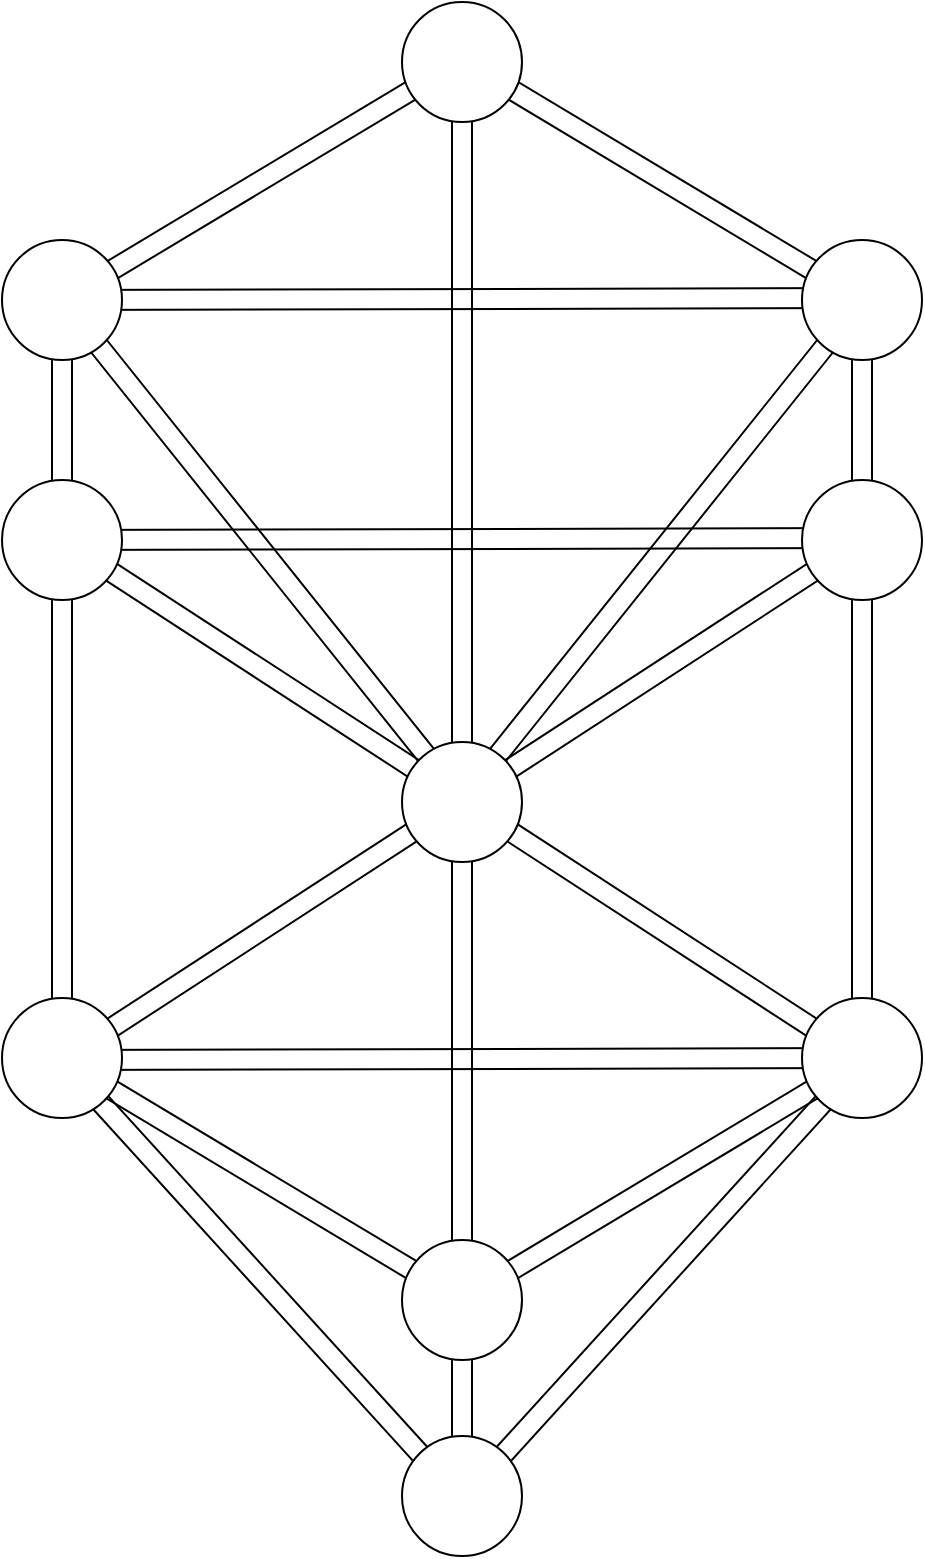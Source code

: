 <mxfile version="21.2.8" type="device" pages="3">
  <diagram name="Page-1" id="3VwctWfy0AH0uU6ITWoZ">
    <mxGraphModel dx="1114" dy="857" grid="1" gridSize="10" guides="1" tooltips="1" connect="1" arrows="1" fold="1" page="1" pageScale="1" pageWidth="827" pageHeight="1169" math="0" shadow="0">
      <root>
        <mxCell id="0" />
        <mxCell id="1" parent="0" visible="0" />
        <mxCell id="jWVI6NIS-3oCFHRtdI_j-30" value="" style="endArrow=none;html=1;rounded=0;" edge="1" parent="1">
          <mxGeometry width="50" height="50" relative="1" as="geometry">
            <mxPoint x="80" y="59" as="sourcePoint" />
            <mxPoint x="80" y="779" as="targetPoint" />
          </mxGeometry>
        </mxCell>
        <mxCell id="jWVI6NIS-3oCFHRtdI_j-31" value="" style="ellipse;whiteSpace=wrap;html=1;aspect=fixed;fillColor=#000000;" vertex="1" parent="1">
          <mxGeometry x="75" y="774" width="10" height="10" as="geometry" />
        </mxCell>
        <mxCell id="jWVI6NIS-3oCFHRtdI_j-32" value="" style="ellipse;whiteSpace=wrap;html=1;aspect=fixed;fillColor=#CCCCCC;" vertex="1" parent="1">
          <mxGeometry x="75" y="675" width="10" height="10" as="geometry" />
        </mxCell>
        <mxCell id="jWVI6NIS-3oCFHRtdI_j-33" value="" style="ellipse;whiteSpace=wrap;html=1;aspect=fixed;fillColor=#CCCCCC;strokeColor=#CCCCCC;" vertex="1" parent="1">
          <mxGeometry x="75" y="554" width="10" height="10" as="geometry" />
        </mxCell>
        <mxCell id="jWVI6NIS-3oCFHRtdI_j-34" value="" style="ellipse;whiteSpace=wrap;html=1;aspect=fixed;fillColor=#CCCCCC;strokeColor=#CCCCCC;" vertex="1" parent="1">
          <mxGeometry x="75" y="295" width="10" height="10" as="geometry" />
        </mxCell>
        <mxCell id="jWVI6NIS-3oCFHRtdI_j-35" value="" style="ellipse;whiteSpace=wrap;html=1;aspect=fixed;fillColor=#CCCCCC;strokeColor=#CCCCCC;" vertex="1" parent="1">
          <mxGeometry x="75" y="175" width="10" height="10" as="geometry" />
        </mxCell>
        <mxCell id="jWVI6NIS-3oCFHRtdI_j-36" value="" style="ellipse;whiteSpace=wrap;html=1;aspect=fixed;fillColor=#000000;" vertex="1" parent="1">
          <mxGeometry x="75" y="55" width="10" height="10" as="geometry" />
        </mxCell>
        <mxCell id="jWVI6NIS-3oCFHRtdI_j-37" value="" style="endArrow=none;html=1;rounded=0;endFill=0;" edge="1" parent="1">
          <mxGeometry relative="1" as="geometry">
            <mxPoint x="68.5" y="558.5" as="sourcePoint" />
            <mxPoint x="93.5" y="558.5" as="targetPoint" />
          </mxGeometry>
        </mxCell>
        <mxCell id="jWVI6NIS-3oCFHRtdI_j-38" value="" style="endArrow=none;html=1;rounded=0;endFill=0;" edge="1" parent="1">
          <mxGeometry relative="1" as="geometry">
            <mxPoint x="67" y="299.5" as="sourcePoint" />
            <mxPoint x="92" y="299.5" as="targetPoint" />
          </mxGeometry>
        </mxCell>
        <mxCell id="jWVI6NIS-3oCFHRtdI_j-39" value="" style="endArrow=none;html=1;rounded=0;endFill=0;" edge="1" parent="1">
          <mxGeometry relative="1" as="geometry">
            <mxPoint x="67" y="179.5" as="sourcePoint" />
            <mxPoint x="92" y="179.5" as="targetPoint" />
          </mxGeometry>
        </mxCell>
        <mxCell id="jWVI6NIS-3oCFHRtdI_j-40" value="" style="ellipse;whiteSpace=wrap;html=1;aspect=fixed;fillColor=#000000;" vertex="1" parent="1">
          <mxGeometry x="75" y="655" width="10" height="10" as="geometry" />
        </mxCell>
        <mxCell id="jWVI6NIS-3oCFHRtdI_j-41" value="" style="ellipse;whiteSpace=wrap;html=1;aspect=fixed;fillColor=#000000;" vertex="1" parent="1">
          <mxGeometry x="75" y="255" width="10" height="10" as="geometry" />
        </mxCell>
        <mxCell id="jWVI6NIS-3oCFHRtdI_j-42" value="" style="ellipse;whiteSpace=wrap;html=1;aspect=fixed;fillColor=#000000;" vertex="1" parent="1">
          <mxGeometry x="75" y="455" width="10" height="10" as="geometry" />
        </mxCell>
        <mxCell id="jWVI6NIS-3oCFHRtdI_j-45" value="" style="ellipse;whiteSpace=wrap;html=1;aspect=fixed;fillColor=#CCCCCC;" vertex="1" parent="1">
          <mxGeometry x="75" y="425" width="10" height="10" as="geometry" />
        </mxCell>
        <mxCell id="jWVI6NIS-3oCFHRtdI_j-47" value="Paths" parent="0" visible="0" />
        <mxCell id="jWVI6NIS-3oCFHRtdI_j-18" value="Sefirot" style="locked=1;" parent="0" visible="0" />
        <mxCell id="jWVI6NIS-3oCFHRtdI_j-70" value="Misc" parent="0" visible="0" />
        <mxCell id="jWVI6NIS-3oCFHRtdI_j-69" value="" style="rounded=0;whiteSpace=wrap;html=1;fillColor=default;aspect=fixed;strokeColor=#FFFFFF;strokeWidth=2;" vertex="1" parent="jWVI6NIS-3oCFHRtdI_j-70">
          <mxGeometry x="395" y="554.6" width="9.5" height="9.5" as="geometry" />
        </mxCell>
        <mxCell id="jWVI6NIS-3oCFHRtdI_j-71" value="" style="rounded=0;whiteSpace=wrap;html=1;fillColor=default;aspect=fixed;strokeColor=#FFFFFF;strokeWidth=2;" vertex="1" parent="jWVI6NIS-3oCFHRtdI_j-70">
          <mxGeometry x="395" y="294.6" width="9.5" height="9.5" as="geometry" />
        </mxCell>
        <mxCell id="jWVI6NIS-3oCFHRtdI_j-72" value="" style="rounded=0;whiteSpace=wrap;html=1;fillColor=default;aspect=fixed;strokeColor=#FFFFFF;strokeWidth=2;" vertex="1" parent="jWVI6NIS-3oCFHRtdI_j-70">
          <mxGeometry x="395" y="174.6" width="9.5" height="9.5" as="geometry" />
        </mxCell>
        <mxCell id="jWVI6NIS-3oCFHRtdI_j-76" value="" style="rounded=0;whiteSpace=wrap;html=1;fillColor=default;aspect=fixed;strokeColor=#FFFFFF;strokeWidth=2;" vertex="1" parent="jWVI6NIS-3oCFHRtdI_j-70">
          <mxGeometry x="460" y="210.0" width="9.5" height="9.5" as="geometry" />
        </mxCell>
        <mxCell id="jWVI6NIS-3oCFHRtdI_j-89" value="Paths 2" parent="0" />
        <mxCell id="832arvWqoesyvLtt--kO-2" value="" style="endArrow=none;html=1;rounded=0;entryX=0.5;entryY=0.5;entryDx=0;entryDy=0;entryPerimeter=0;exitX=0.5;exitY=0.517;exitDx=0;exitDy=0;exitPerimeter=0;shape=link;width=10;" edge="1" parent="jWVI6NIS-3oCFHRtdI_j-89" source="jWVI6NIS-3oCFHRtdI_j-6" target="jWVI6NIS-3oCFHRtdI_j-4">
          <mxGeometry width="50" height="50" relative="1" as="geometry">
            <mxPoint x="40" y="890" as="sourcePoint" />
            <mxPoint x="290" y="610" as="targetPoint" />
          </mxGeometry>
        </mxCell>
        <mxCell id="832arvWqoesyvLtt--kO-3" value="" style="endArrow=none;html=1;rounded=0;entryX=0.5;entryY=0.517;entryDx=0;entryDy=0;entryPerimeter=0;exitX=0.5;exitY=0.5;exitDx=0;exitDy=0;exitPerimeter=0;shape=link;width=10;" edge="1" parent="jWVI6NIS-3oCFHRtdI_j-89" source="jWVI6NIS-3oCFHRtdI_j-4" target="jWVI6NIS-3oCFHRtdI_j-15">
          <mxGeometry width="50" height="50" relative="1" as="geometry">
            <mxPoint x="380" y="660" as="sourcePoint" />
            <mxPoint x="430" y="610" as="targetPoint" />
          </mxGeometry>
        </mxCell>
        <mxCell id="jWVI6NIS-3oCFHRtdI_j-104" value="Untitled Layer" parent="0" />
        <mxCell id="jWVI6NIS-3oCFHRtdI_j-64" value="" style="endArrow=none;html=1;rounded=0;exitX=0.5;exitY=0.517;exitDx=0;exitDy=0;exitPerimeter=0;entryX=0.5;entryY=0.501;entryDx=0;entryDy=0;entryPerimeter=0;shape=link;width=10;" edge="1" parent="jWVI6NIS-3oCFHRtdI_j-104">
          <mxGeometry width="50" height="50" relative="1" as="geometry">
            <mxPoint x="200" y="180" as="sourcePoint" />
            <mxPoint x="600" y="179" as="targetPoint" />
          </mxGeometry>
        </mxCell>
        <mxCell id="jWVI6NIS-3oCFHRtdI_j-63" value="" style="endArrow=none;html=1;rounded=0;exitX=0.5;exitY=0.517;exitDx=0;exitDy=0;exitPerimeter=0;entryX=0.5;entryY=0.501;entryDx=0;entryDy=0;entryPerimeter=0;shape=link;width=10;" edge="1" parent="jWVI6NIS-3oCFHRtdI_j-104">
          <mxGeometry width="50" height="50" relative="1" as="geometry">
            <mxPoint x="200" y="300" as="sourcePoint" />
            <mxPoint x="600" y="299" as="targetPoint" />
          </mxGeometry>
        </mxCell>
        <mxCell id="jWVI6NIS-3oCFHRtdI_j-67" value="" style="endArrow=none;html=1;rounded=0;exitX=0.5;exitY=0.5;exitDx=0;exitDy=0;exitPerimeter=0;entryX=0.5;entryY=0.483;entryDx=0;entryDy=0;entryPerimeter=0;shape=link;width=10;" edge="1" parent="jWVI6NIS-3oCFHRtdI_j-104" source="jWVI6NIS-3oCFHRtdI_j-13" target="jWVI6NIS-3oCFHRtdI_j-5">
          <mxGeometry width="50" height="50" relative="1" as="geometry">
            <mxPoint x="390" y="360" as="sourcePoint" />
            <mxPoint x="440" y="310" as="targetPoint" />
          </mxGeometry>
        </mxCell>
        <mxCell id="jWVI6NIS-3oCFHRtdI_j-58" value="" style="endArrow=none;html=1;rounded=0;entryX=0.5;entryY=0.5;entryDx=0;entryDy=0;entryPerimeter=0;exitX=0.5;exitY=0.517;exitDx=0;exitDy=0;exitPerimeter=0;shape=link;width=10;" edge="1" parent="jWVI6NIS-3oCFHRtdI_j-104" source="jWVI6NIS-3oCFHRtdI_j-6" target="jWVI6NIS-3oCFHRtdI_j-13">
          <mxGeometry width="50" height="50" relative="1" as="geometry">
            <mxPoint x="390" y="520" as="sourcePoint" />
            <mxPoint x="440" y="470" as="targetPoint" />
          </mxGeometry>
        </mxCell>
        <mxCell id="jWVI6NIS-3oCFHRtdI_j-61" value="" style="endArrow=none;html=1;rounded=0;exitX=0.5;exitY=0.517;exitDx=0;exitDy=0;exitPerimeter=0;entryX=0.5;entryY=0.5;entryDx=0;entryDy=0;entryPerimeter=0;shape=link;width=10;" edge="1" parent="jWVI6NIS-3oCFHRtdI_j-104" source="jWVI6NIS-3oCFHRtdI_j-6" target="jWVI6NIS-3oCFHRtdI_j-16">
          <mxGeometry width="50" height="50" relative="1" as="geometry">
            <mxPoint x="390" y="520" as="sourcePoint" />
            <mxPoint x="440" y="470" as="targetPoint" />
          </mxGeometry>
        </mxCell>
        <mxCell id="jWVI6NIS-3oCFHRtdI_j-62" value="" style="endArrow=none;html=1;rounded=0;exitX=0.5;exitY=0.5;exitDx=0;exitDy=0;exitPerimeter=0;entryX=0.5;entryY=0.517;entryDx=0;entryDy=0;entryPerimeter=0;shape=link;width=10;" edge="1" parent="jWVI6NIS-3oCFHRtdI_j-104" source="jWVI6NIS-3oCFHRtdI_j-12" target="jWVI6NIS-3oCFHRtdI_j-15">
          <mxGeometry width="50" height="50" relative="1" as="geometry">
            <mxPoint x="390" y="520" as="sourcePoint" />
            <mxPoint x="440" y="470" as="targetPoint" />
          </mxGeometry>
        </mxCell>
        <mxCell id="jWVI6NIS-3oCFHRtdI_j-59" value="" style="endArrow=none;html=1;rounded=0;entryX=0.5;entryY=0.5;entryDx=0;entryDy=0;entryPerimeter=0;exitX=0.5;exitY=0.517;exitDx=0;exitDy=0;exitPerimeter=0;shape=link;width=10;" edge="1" parent="jWVI6NIS-3oCFHRtdI_j-104">
          <mxGeometry width="50" height="50" relative="1" as="geometry">
            <mxPoint x="600" y="560" as="sourcePoint" />
            <mxPoint x="600" y="180" as="targetPoint" />
          </mxGeometry>
        </mxCell>
        <mxCell id="jWVI6NIS-3oCFHRtdI_j-56" value="" style="endArrow=none;html=1;rounded=0;entryX=0.5;entryY=0.483;entryDx=0;entryDy=0;entryPerimeter=0;exitX=0.5;exitY=0.533;exitDx=0;exitDy=0;exitPerimeter=0;shape=link;width=10;" edge="1" parent="jWVI6NIS-3oCFHRtdI_j-104" source="jWVI6NIS-3oCFHRtdI_j-3" target="jWVI6NIS-3oCFHRtdI_j-1">
          <mxGeometry width="50" height="50" relative="1" as="geometry">
            <mxPoint x="390" y="390" as="sourcePoint" />
            <mxPoint x="440" y="340" as="targetPoint" />
          </mxGeometry>
        </mxCell>
        <mxCell id="jWVI6NIS-3oCFHRtdI_j-60" value="" style="endArrow=none;html=1;rounded=0;exitX=0.5;exitY=0.517;exitDx=0;exitDy=0;exitPerimeter=0;entryX=0.5;entryY=0.501;entryDx=0;entryDy=0;entryPerimeter=0;shape=link;width=10;" edge="1" parent="jWVI6NIS-3oCFHRtdI_j-104" source="jWVI6NIS-3oCFHRtdI_j-6" target="jWVI6NIS-3oCFHRtdI_j-15">
          <mxGeometry width="50" height="50" relative="1" as="geometry">
            <mxPoint x="390" y="520" as="sourcePoint" />
            <mxPoint x="440" y="470" as="targetPoint" />
          </mxGeometry>
        </mxCell>
        <mxCell id="jWVI6NIS-3oCFHRtdI_j-55" value="" style="endArrow=none;html=1;rounded=0;entryX=0.5;entryY=0.533;entryDx=0;entryDy=0;entryPerimeter=0;exitX=0.5;exitY=0.517;exitDx=0;exitDy=0;exitPerimeter=0;shape=link;width=10;" edge="1" parent="jWVI6NIS-3oCFHRtdI_j-104" source="jWVI6NIS-3oCFHRtdI_j-6" target="jWVI6NIS-3oCFHRtdI_j-3">
          <mxGeometry width="50" height="50" relative="1" as="geometry">
            <mxPoint x="240" y="620" as="sourcePoint" />
            <mxPoint x="360" y="740" as="targetPoint" />
          </mxGeometry>
        </mxCell>
        <mxCell id="jWVI6NIS-3oCFHRtdI_j-57" value="" style="endArrow=none;html=1;rounded=0;exitX=0.5;exitY=0.533;exitDx=0;exitDy=0;exitPerimeter=0;entryX=0.5;entryY=0.517;entryDx=0;entryDy=0;entryPerimeter=0;shape=link;width=10;" edge="1" parent="jWVI6NIS-3oCFHRtdI_j-104" source="jWVI6NIS-3oCFHRtdI_j-3" target="jWVI6NIS-3oCFHRtdI_j-15">
          <mxGeometry width="50" height="50" relative="1" as="geometry">
            <mxPoint x="390" y="520" as="sourcePoint" />
            <mxPoint x="440" y="470" as="targetPoint" />
          </mxGeometry>
        </mxCell>
        <mxCell id="jWVI6NIS-3oCFHRtdI_j-68" value="" style="endArrow=none;html=1;rounded=0;exitX=0.5;exitY=0.483;exitDx=0;exitDy=0;exitPerimeter=0;entryX=0.5;entryY=0.5;entryDx=0;entryDy=0;entryPerimeter=0;shape=link;width=10;" edge="1" parent="jWVI6NIS-3oCFHRtdI_j-104" source="jWVI6NIS-3oCFHRtdI_j-5" target="jWVI6NIS-3oCFHRtdI_j-17">
          <mxGeometry width="50" height="50" relative="1" as="geometry">
            <mxPoint x="390" y="360" as="sourcePoint" />
            <mxPoint x="440" y="310" as="targetPoint" />
          </mxGeometry>
        </mxCell>
        <mxCell id="jWVI6NIS-3oCFHRtdI_j-66" value="" style="endArrow=none;html=1;rounded=0;exitX=0.5;exitY=0.483;exitDx=0;exitDy=0;exitPerimeter=0;entryX=0.5;entryY=0.5;entryDx=0;entryDy=0;entryPerimeter=0;shape=link;width=10;" edge="1" parent="jWVI6NIS-3oCFHRtdI_j-104" source="jWVI6NIS-3oCFHRtdI_j-1" target="jWVI6NIS-3oCFHRtdI_j-17">
          <mxGeometry width="50" height="50" relative="1" as="geometry">
            <mxPoint x="390" y="360" as="sourcePoint" />
            <mxPoint x="440" y="310" as="targetPoint" />
          </mxGeometry>
        </mxCell>
        <mxCell id="jWVI6NIS-3oCFHRtdI_j-65" value="" style="endArrow=none;html=1;rounded=0;exitX=0.5;exitY=0.5;exitDx=0;exitDy=0;exitPerimeter=0;entryX=0.5;entryY=0.483;entryDx=0;entryDy=0;entryPerimeter=0;shape=link;width=10;" edge="1" parent="jWVI6NIS-3oCFHRtdI_j-104" source="jWVI6NIS-3oCFHRtdI_j-13" target="jWVI6NIS-3oCFHRtdI_j-1">
          <mxGeometry width="50" height="50" relative="1" as="geometry">
            <mxPoint x="390" y="360" as="sourcePoint" />
            <mxPoint x="440" y="310" as="targetPoint" />
          </mxGeometry>
        </mxCell>
        <mxCell id="jWVI6NIS-3oCFHRtdI_j-1" value="" style="ellipse;whiteSpace=wrap;html=1;aspect=fixed;" vertex="1" parent="jWVI6NIS-3oCFHRtdI_j-104">
          <mxGeometry x="370" y="31" width="60" height="60" as="geometry" />
        </mxCell>
        <mxCell id="jWVI6NIS-3oCFHRtdI_j-3" value="" style="ellipse;whiteSpace=wrap;html=1;aspect=fixed;" vertex="1" parent="jWVI6NIS-3oCFHRtdI_j-104">
          <mxGeometry x="370" y="748" width="60" height="60" as="geometry" />
        </mxCell>
        <mxCell id="jWVI6NIS-3oCFHRtdI_j-4" value="" style="ellipse;whiteSpace=wrap;html=1;aspect=fixed;" vertex="1" parent="jWVI6NIS-3oCFHRtdI_j-104">
          <mxGeometry x="370" y="650" width="60" height="60" as="geometry" />
        </mxCell>
        <mxCell id="jWVI6NIS-3oCFHRtdI_j-5" value="" style="ellipse;whiteSpace=wrap;html=1;aspect=fixed;" vertex="1" parent="jWVI6NIS-3oCFHRtdI_j-104">
          <mxGeometry x="370" y="401" width="60" height="60" as="geometry" />
        </mxCell>
        <mxCell id="jWVI6NIS-3oCFHRtdI_j-6" value="" style="ellipse;whiteSpace=wrap;html=1;aspect=fixed;" vertex="1" parent="jWVI6NIS-3oCFHRtdI_j-104">
          <mxGeometry x="170" y="529" width="60" height="60" as="geometry" />
        </mxCell>
        <mxCell id="jWVI6NIS-3oCFHRtdI_j-12" value="" style="ellipse;whiteSpace=wrap;html=1;aspect=fixed;" vertex="1" parent="jWVI6NIS-3oCFHRtdI_j-104">
          <mxGeometry x="170" y="270" width="60" height="60" as="geometry" />
        </mxCell>
        <mxCell id="jWVI6NIS-3oCFHRtdI_j-13" value="" style="ellipse;whiteSpace=wrap;html=1;aspect=fixed;" vertex="1" parent="jWVI6NIS-3oCFHRtdI_j-104">
          <mxGeometry x="170" y="150" width="60" height="60" as="geometry" />
        </mxCell>
        <mxCell id="jWVI6NIS-3oCFHRtdI_j-15" value="" style="ellipse;whiteSpace=wrap;html=1;aspect=fixed;" vertex="1" parent="jWVI6NIS-3oCFHRtdI_j-104">
          <mxGeometry x="570" y="529" width="60" height="60" as="geometry" />
        </mxCell>
        <mxCell id="jWVI6NIS-3oCFHRtdI_j-16" value="" style="ellipse;whiteSpace=wrap;html=1;aspect=fixed;" vertex="1" parent="jWVI6NIS-3oCFHRtdI_j-104">
          <mxGeometry x="570" y="270" width="60" height="60" as="geometry" />
        </mxCell>
        <mxCell id="jWVI6NIS-3oCFHRtdI_j-17" value="" style="ellipse;whiteSpace=wrap;html=1;aspect=fixed;" vertex="1" parent="jWVI6NIS-3oCFHRtdI_j-104">
          <mxGeometry x="570" y="150" width="60" height="60" as="geometry" />
        </mxCell>
      </root>
    </mxGraphModel>
  </diagram>
  <diagram name="Copy of Page-1" id="cJsfzzkvMMZTdWPeqBBZ">
    <mxGraphModel dx="1114" dy="857" grid="1" gridSize="10" guides="1" tooltips="1" connect="1" arrows="1" fold="1" page="1" pageScale="1" pageWidth="827" pageHeight="1169" math="0" shadow="0">
      <root>
        <mxCell id="zwz0Z6_lQW-ti7Rz0-Oy-0" />
        <mxCell id="zwz0Z6_lQW-ti7Rz0-Oy-1" visible="0" parent="zwz0Z6_lQW-ti7Rz0-Oy-0" />
        <mxCell id="zwz0Z6_lQW-ti7Rz0-Oy-2" value="" style="endArrow=none;html=1;rounded=0;" edge="1" parent="zwz0Z6_lQW-ti7Rz0-Oy-1">
          <mxGeometry width="50" height="50" relative="1" as="geometry">
            <mxPoint x="80" y="59" as="sourcePoint" />
            <mxPoint x="80" y="779" as="targetPoint" />
          </mxGeometry>
        </mxCell>
        <mxCell id="zwz0Z6_lQW-ti7Rz0-Oy-3" value="" style="ellipse;whiteSpace=wrap;html=1;aspect=fixed;fillColor=#000000;" vertex="1" parent="zwz0Z6_lQW-ti7Rz0-Oy-1">
          <mxGeometry x="75" y="774" width="10" height="10" as="geometry" />
        </mxCell>
        <mxCell id="zwz0Z6_lQW-ti7Rz0-Oy-4" value="" style="ellipse;whiteSpace=wrap;html=1;aspect=fixed;fillColor=#CCCCCC;" vertex="1" parent="zwz0Z6_lQW-ti7Rz0-Oy-1">
          <mxGeometry x="75" y="675" width="10" height="10" as="geometry" />
        </mxCell>
        <mxCell id="zwz0Z6_lQW-ti7Rz0-Oy-5" value="" style="ellipse;whiteSpace=wrap;html=1;aspect=fixed;fillColor=#CCCCCC;strokeColor=#CCCCCC;" vertex="1" parent="zwz0Z6_lQW-ti7Rz0-Oy-1">
          <mxGeometry x="75" y="554" width="10" height="10" as="geometry" />
        </mxCell>
        <mxCell id="zwz0Z6_lQW-ti7Rz0-Oy-6" value="" style="ellipse;whiteSpace=wrap;html=1;aspect=fixed;fillColor=#CCCCCC;strokeColor=#CCCCCC;" vertex="1" parent="zwz0Z6_lQW-ti7Rz0-Oy-1">
          <mxGeometry x="75" y="295" width="10" height="10" as="geometry" />
        </mxCell>
        <mxCell id="zwz0Z6_lQW-ti7Rz0-Oy-7" value="" style="ellipse;whiteSpace=wrap;html=1;aspect=fixed;fillColor=#CCCCCC;strokeColor=#CCCCCC;" vertex="1" parent="zwz0Z6_lQW-ti7Rz0-Oy-1">
          <mxGeometry x="75" y="175" width="10" height="10" as="geometry" />
        </mxCell>
        <mxCell id="zwz0Z6_lQW-ti7Rz0-Oy-8" value="" style="ellipse;whiteSpace=wrap;html=1;aspect=fixed;fillColor=#000000;" vertex="1" parent="zwz0Z6_lQW-ti7Rz0-Oy-1">
          <mxGeometry x="75" y="55" width="10" height="10" as="geometry" />
        </mxCell>
        <mxCell id="zwz0Z6_lQW-ti7Rz0-Oy-9" value="" style="endArrow=none;html=1;rounded=0;endFill=0;" edge="1" parent="zwz0Z6_lQW-ti7Rz0-Oy-1">
          <mxGeometry relative="1" as="geometry">
            <mxPoint x="68.5" y="558.5" as="sourcePoint" />
            <mxPoint x="93.5" y="558.5" as="targetPoint" />
          </mxGeometry>
        </mxCell>
        <mxCell id="zwz0Z6_lQW-ti7Rz0-Oy-10" value="" style="endArrow=none;html=1;rounded=0;endFill=0;" edge="1" parent="zwz0Z6_lQW-ti7Rz0-Oy-1">
          <mxGeometry relative="1" as="geometry">
            <mxPoint x="67" y="299.5" as="sourcePoint" />
            <mxPoint x="92" y="299.5" as="targetPoint" />
          </mxGeometry>
        </mxCell>
        <mxCell id="zwz0Z6_lQW-ti7Rz0-Oy-11" value="" style="endArrow=none;html=1;rounded=0;endFill=0;" edge="1" parent="zwz0Z6_lQW-ti7Rz0-Oy-1">
          <mxGeometry relative="1" as="geometry">
            <mxPoint x="67" y="179.5" as="sourcePoint" />
            <mxPoint x="92" y="179.5" as="targetPoint" />
          </mxGeometry>
        </mxCell>
        <mxCell id="zwz0Z6_lQW-ti7Rz0-Oy-12" value="" style="ellipse;whiteSpace=wrap;html=1;aspect=fixed;fillColor=#000000;" vertex="1" parent="zwz0Z6_lQW-ti7Rz0-Oy-1">
          <mxGeometry x="75" y="655" width="10" height="10" as="geometry" />
        </mxCell>
        <mxCell id="zwz0Z6_lQW-ti7Rz0-Oy-13" value="" style="ellipse;whiteSpace=wrap;html=1;aspect=fixed;fillColor=#000000;" vertex="1" parent="zwz0Z6_lQW-ti7Rz0-Oy-1">
          <mxGeometry x="75" y="255" width="10" height="10" as="geometry" />
        </mxCell>
        <mxCell id="zwz0Z6_lQW-ti7Rz0-Oy-14" value="" style="ellipse;whiteSpace=wrap;html=1;aspect=fixed;fillColor=#000000;" vertex="1" parent="zwz0Z6_lQW-ti7Rz0-Oy-1">
          <mxGeometry x="75" y="455" width="10" height="10" as="geometry" />
        </mxCell>
        <mxCell id="zwz0Z6_lQW-ti7Rz0-Oy-15" value="" style="ellipse;whiteSpace=wrap;html=1;aspect=fixed;fillColor=#CCCCCC;" vertex="1" parent="zwz0Z6_lQW-ti7Rz0-Oy-1">
          <mxGeometry x="75" y="425" width="10" height="10" as="geometry" />
        </mxCell>
        <mxCell id="zwz0Z6_lQW-ti7Rz0-Oy-23" value="Paths 2" parent="zwz0Z6_lQW-ti7Rz0-Oy-0" />
        <mxCell id="zwz0Z6_lQW-ti7Rz0-Oy-24" value="" style="endArrow=none;html=1;rounded=0;entryX=0.5;entryY=0.5;entryDx=0;entryDy=0;entryPerimeter=0;exitX=0.5;exitY=0.517;exitDx=0;exitDy=0;exitPerimeter=0;shape=link;width=10;" edge="1" parent="zwz0Z6_lQW-ti7Rz0-Oy-23" source="zwz0Z6_lQW-ti7Rz0-Oy-45" target="zwz0Z6_lQW-ti7Rz0-Oy-43">
          <mxGeometry width="50" height="50" relative="1" as="geometry">
            <mxPoint x="40" y="890" as="sourcePoint" />
            <mxPoint x="290" y="610" as="targetPoint" />
          </mxGeometry>
        </mxCell>
        <mxCell id="zwz0Z6_lQW-ti7Rz0-Oy-25" value="" style="endArrow=none;html=1;rounded=0;entryX=0.5;entryY=0.517;entryDx=0;entryDy=0;entryPerimeter=0;exitX=0.5;exitY=0.5;exitDx=0;exitDy=0;exitPerimeter=0;shape=link;width=10;" edge="1" parent="zwz0Z6_lQW-ti7Rz0-Oy-23" source="zwz0Z6_lQW-ti7Rz0-Oy-43" target="zwz0Z6_lQW-ti7Rz0-Oy-48">
          <mxGeometry width="50" height="50" relative="1" as="geometry">
            <mxPoint x="380" y="660" as="sourcePoint" />
            <mxPoint x="430" y="610" as="targetPoint" />
          </mxGeometry>
        </mxCell>
        <mxCell id="zwz0Z6_lQW-ti7Rz0-Oy-37" value="" style="endArrow=none;html=1;rounded=0;exitX=0.5;exitY=0.533;exitDx=0;exitDy=0;exitPerimeter=0;entryX=0.5;entryY=0.517;entryDx=0;entryDy=0;entryPerimeter=0;shape=link;width=10;" edge="1" parent="zwz0Z6_lQW-ti7Rz0-Oy-23" source="zwz0Z6_lQW-ti7Rz0-Oy-42" target="zwz0Z6_lQW-ti7Rz0-Oy-48">
          <mxGeometry width="50" height="50" relative="1" as="geometry">
            <mxPoint x="390" y="520" as="sourcePoint" />
            <mxPoint x="440" y="470" as="targetPoint" />
          </mxGeometry>
        </mxCell>
        <mxCell id="zwz0Z6_lQW-ti7Rz0-Oy-36" value="" style="endArrow=none;html=1;rounded=0;entryX=0.5;entryY=0.533;entryDx=0;entryDy=0;entryPerimeter=0;exitX=0.5;exitY=0.517;exitDx=0;exitDy=0;exitPerimeter=0;shape=link;width=10;" edge="1" parent="zwz0Z6_lQW-ti7Rz0-Oy-23" source="zwz0Z6_lQW-ti7Rz0-Oy-45" target="zwz0Z6_lQW-ti7Rz0-Oy-42">
          <mxGeometry width="50" height="50" relative="1" as="geometry">
            <mxPoint x="240" y="620" as="sourcePoint" />
            <mxPoint x="360" y="740" as="targetPoint" />
          </mxGeometry>
        </mxCell>
        <mxCell id="zwz0Z6_lQW-ti7Rz0-Oy-34" value="" style="endArrow=none;html=1;rounded=0;entryX=0.5;entryY=0.483;entryDx=0;entryDy=0;entryPerimeter=0;exitX=0.5;exitY=0.533;exitDx=0;exitDy=0;exitPerimeter=0;shape=link;width=10;" edge="1" parent="zwz0Z6_lQW-ti7Rz0-Oy-23" source="zwz0Z6_lQW-ti7Rz0-Oy-42" target="zwz0Z6_lQW-ti7Rz0-Oy-41">
          <mxGeometry width="50" height="50" relative="1" as="geometry">
            <mxPoint x="390" y="390" as="sourcePoint" />
            <mxPoint x="440" y="340" as="targetPoint" />
          </mxGeometry>
        </mxCell>
        <mxCell id="zwz0Z6_lQW-ti7Rz0-Oy-35" value="" style="endArrow=none;html=1;rounded=0;exitX=0.5;exitY=0.517;exitDx=0;exitDy=0;exitPerimeter=0;entryX=0.5;entryY=0.501;entryDx=0;entryDy=0;entryPerimeter=0;shape=link;width=10;" edge="1" parent="zwz0Z6_lQW-ti7Rz0-Oy-23" source="zwz0Z6_lQW-ti7Rz0-Oy-45" target="zwz0Z6_lQW-ti7Rz0-Oy-48">
          <mxGeometry width="50" height="50" relative="1" as="geometry">
            <mxPoint x="390" y="520" as="sourcePoint" />
            <mxPoint x="440" y="470" as="targetPoint" />
          </mxGeometry>
        </mxCell>
        <mxCell id="zwz0Z6_lQW-ti7Rz0-Oy-32" value="" style="endArrow=none;html=1;rounded=0;exitX=0.5;exitY=0.5;exitDx=0;exitDy=0;exitPerimeter=0;entryX=0.5;entryY=0.517;entryDx=0;entryDy=0;entryPerimeter=0;shape=link;width=10;" edge="1" parent="zwz0Z6_lQW-ti7Rz0-Oy-23" source="zwz0Z6_lQW-ti7Rz0-Oy-46" target="zwz0Z6_lQW-ti7Rz0-Oy-48">
          <mxGeometry width="50" height="50" relative="1" as="geometry">
            <mxPoint x="390" y="520" as="sourcePoint" />
            <mxPoint x="440" y="470" as="targetPoint" />
          </mxGeometry>
        </mxCell>
        <mxCell id="zwz0Z6_lQW-ti7Rz0-Oy-31" value="" style="endArrow=none;html=1;rounded=0;exitX=0.5;exitY=0.517;exitDx=0;exitDy=0;exitPerimeter=0;entryX=0.5;entryY=0.5;entryDx=0;entryDy=0;entryPerimeter=0;shape=link;width=10;" edge="1" parent="zwz0Z6_lQW-ti7Rz0-Oy-23" source="zwz0Z6_lQW-ti7Rz0-Oy-45" target="zwz0Z6_lQW-ti7Rz0-Oy-49">
          <mxGeometry width="50" height="50" relative="1" as="geometry">
            <mxPoint x="390" y="520" as="sourcePoint" />
            <mxPoint x="440" y="470" as="targetPoint" />
          </mxGeometry>
        </mxCell>
        <mxCell id="zwz0Z6_lQW-ti7Rz0-Oy-30" value="" style="endArrow=none;html=1;rounded=0;entryX=0.5;entryY=0.5;entryDx=0;entryDy=0;entryPerimeter=0;exitX=0.5;exitY=0.517;exitDx=0;exitDy=0;exitPerimeter=0;shape=link;width=10;" edge="1" parent="zwz0Z6_lQW-ti7Rz0-Oy-23" source="zwz0Z6_lQW-ti7Rz0-Oy-45" target="zwz0Z6_lQW-ti7Rz0-Oy-47">
          <mxGeometry width="50" height="50" relative="1" as="geometry">
            <mxPoint x="390" y="520" as="sourcePoint" />
            <mxPoint x="440" y="470" as="targetPoint" />
          </mxGeometry>
        </mxCell>
        <mxCell id="zwz0Z6_lQW-ti7Rz0-Oy-33" value="" style="endArrow=none;html=1;rounded=0;entryX=0.5;entryY=0.5;entryDx=0;entryDy=0;entryPerimeter=0;exitX=0.5;exitY=0.517;exitDx=0;exitDy=0;exitPerimeter=0;shape=link;width=10;" edge="1" parent="zwz0Z6_lQW-ti7Rz0-Oy-23">
          <mxGeometry width="50" height="50" relative="1" as="geometry">
            <mxPoint x="600" y="560" as="sourcePoint" />
            <mxPoint x="600" y="180" as="targetPoint" />
          </mxGeometry>
        </mxCell>
        <mxCell id="zwz0Z6_lQW-ti7Rz0-Oy-29" value="" style="endArrow=none;html=1;rounded=0;exitX=0.5;exitY=0.5;exitDx=0;exitDy=0;exitPerimeter=0;entryX=0.5;entryY=0.483;entryDx=0;entryDy=0;entryPerimeter=0;shape=link;width=10;" edge="1" parent="zwz0Z6_lQW-ti7Rz0-Oy-23" source="zwz0Z6_lQW-ti7Rz0-Oy-47" target="zwz0Z6_lQW-ti7Rz0-Oy-44">
          <mxGeometry width="50" height="50" relative="1" as="geometry">
            <mxPoint x="390" y="360" as="sourcePoint" />
            <mxPoint x="440" y="310" as="targetPoint" />
          </mxGeometry>
        </mxCell>
        <mxCell id="zwz0Z6_lQW-ti7Rz0-Oy-38" value="" style="endArrow=none;html=1;rounded=0;exitX=0.5;exitY=0.483;exitDx=0;exitDy=0;exitPerimeter=0;entryX=0.5;entryY=0.5;entryDx=0;entryDy=0;entryPerimeter=0;shape=link;width=10;" edge="1" parent="zwz0Z6_lQW-ti7Rz0-Oy-23" source="zwz0Z6_lQW-ti7Rz0-Oy-44" target="zwz0Z6_lQW-ti7Rz0-Oy-50">
          <mxGeometry width="50" height="50" relative="1" as="geometry">
            <mxPoint x="390" y="360" as="sourcePoint" />
            <mxPoint x="440" y="310" as="targetPoint" />
          </mxGeometry>
        </mxCell>
        <mxCell id="zwz0Z6_lQW-ti7Rz0-Oy-28" value="" style="endArrow=none;html=1;rounded=0;exitX=0.5;exitY=0.517;exitDx=0;exitDy=0;exitPerimeter=0;entryX=0.5;entryY=0.501;entryDx=0;entryDy=0;entryPerimeter=0;shape=link;width=10;" edge="1" parent="zwz0Z6_lQW-ti7Rz0-Oy-23">
          <mxGeometry width="50" height="50" relative="1" as="geometry">
            <mxPoint x="200" y="300" as="sourcePoint" />
            <mxPoint x="600" y="299" as="targetPoint" />
          </mxGeometry>
        </mxCell>
        <mxCell id="zwz0Z6_lQW-ti7Rz0-Oy-27" value="" style="endArrow=none;html=1;rounded=0;exitX=0.5;exitY=0.517;exitDx=0;exitDy=0;exitPerimeter=0;entryX=0.5;entryY=0.501;entryDx=0;entryDy=0;entryPerimeter=0;shape=link;width=10;" edge="1" parent="zwz0Z6_lQW-ti7Rz0-Oy-23">
          <mxGeometry width="50" height="50" relative="1" as="geometry">
            <mxPoint x="200" y="180" as="sourcePoint" />
            <mxPoint x="600" y="179" as="targetPoint" />
          </mxGeometry>
        </mxCell>
        <mxCell id="zwz0Z6_lQW-ti7Rz0-Oy-39" value="" style="endArrow=none;html=1;rounded=0;exitX=0.5;exitY=0.483;exitDx=0;exitDy=0;exitPerimeter=0;entryX=0.5;entryY=0.5;entryDx=0;entryDy=0;entryPerimeter=0;shape=link;width=10;" edge="1" parent="zwz0Z6_lQW-ti7Rz0-Oy-23" source="zwz0Z6_lQW-ti7Rz0-Oy-41" target="zwz0Z6_lQW-ti7Rz0-Oy-50">
          <mxGeometry width="50" height="50" relative="1" as="geometry">
            <mxPoint x="390" y="360" as="sourcePoint" />
            <mxPoint x="440" y="310" as="targetPoint" />
          </mxGeometry>
        </mxCell>
        <mxCell id="zwz0Z6_lQW-ti7Rz0-Oy-40" value="" style="endArrow=none;html=1;rounded=0;exitX=0.5;exitY=0.5;exitDx=0;exitDy=0;exitPerimeter=0;entryX=0.5;entryY=0.483;entryDx=0;entryDy=0;entryPerimeter=0;shape=link;width=10;" edge="1" parent="zwz0Z6_lQW-ti7Rz0-Oy-23" source="zwz0Z6_lQW-ti7Rz0-Oy-47" target="zwz0Z6_lQW-ti7Rz0-Oy-41">
          <mxGeometry width="50" height="50" relative="1" as="geometry">
            <mxPoint x="390" y="360" as="sourcePoint" />
            <mxPoint x="440" y="310" as="targetPoint" />
          </mxGeometry>
        </mxCell>
        <mxCell id="zwz0Z6_lQW-ti7Rz0-Oy-17" value="Sefirot" style="locked=1;" parent="zwz0Z6_lQW-ti7Rz0-Oy-0" />
        <mxCell id="zwz0Z6_lQW-ti7Rz0-Oy-41" value="" style="ellipse;whiteSpace=wrap;html=1;aspect=fixed;" vertex="1" parent="zwz0Z6_lQW-ti7Rz0-Oy-17">
          <mxGeometry x="370" y="31" width="60" height="60" as="geometry" />
        </mxCell>
        <mxCell id="zwz0Z6_lQW-ti7Rz0-Oy-47" value="" style="ellipse;whiteSpace=wrap;html=1;aspect=fixed;" vertex="1" parent="zwz0Z6_lQW-ti7Rz0-Oy-17">
          <mxGeometry x="170" y="150" width="60" height="60" as="geometry" />
        </mxCell>
        <mxCell id="zwz0Z6_lQW-ti7Rz0-Oy-50" value="" style="ellipse;whiteSpace=wrap;html=1;aspect=fixed;" vertex="1" parent="zwz0Z6_lQW-ti7Rz0-Oy-17">
          <mxGeometry x="570" y="150" width="60" height="60" as="geometry" />
        </mxCell>
        <mxCell id="zwz0Z6_lQW-ti7Rz0-Oy-46" value="" style="ellipse;whiteSpace=wrap;html=1;aspect=fixed;" vertex="1" parent="zwz0Z6_lQW-ti7Rz0-Oy-17">
          <mxGeometry x="170" y="270" width="60" height="60" as="geometry" />
        </mxCell>
        <mxCell id="zwz0Z6_lQW-ti7Rz0-Oy-49" value="" style="ellipse;whiteSpace=wrap;html=1;aspect=fixed;" vertex="1" parent="zwz0Z6_lQW-ti7Rz0-Oy-17">
          <mxGeometry x="570" y="270" width="60" height="60" as="geometry" />
        </mxCell>
        <mxCell id="zwz0Z6_lQW-ti7Rz0-Oy-44" value="" style="ellipse;whiteSpace=wrap;html=1;aspect=fixed;" vertex="1" parent="zwz0Z6_lQW-ti7Rz0-Oy-17">
          <mxGeometry x="370" y="401" width="60" height="60" as="geometry" />
        </mxCell>
        <mxCell id="zwz0Z6_lQW-ti7Rz0-Oy-45" value="" style="ellipse;whiteSpace=wrap;html=1;aspect=fixed;" vertex="1" parent="zwz0Z6_lQW-ti7Rz0-Oy-17">
          <mxGeometry x="170" y="529" width="60" height="60" as="geometry" />
        </mxCell>
        <mxCell id="zwz0Z6_lQW-ti7Rz0-Oy-48" value="" style="ellipse;whiteSpace=wrap;html=1;aspect=fixed;" vertex="1" parent="zwz0Z6_lQW-ti7Rz0-Oy-17">
          <mxGeometry x="570" y="529" width="60" height="60" as="geometry" />
        </mxCell>
        <mxCell id="zwz0Z6_lQW-ti7Rz0-Oy-43" value="" style="ellipse;whiteSpace=wrap;html=1;aspect=fixed;" vertex="1" parent="zwz0Z6_lQW-ti7Rz0-Oy-17">
          <mxGeometry x="370" y="650" width="60" height="60" as="geometry" />
        </mxCell>
        <mxCell id="zwz0Z6_lQW-ti7Rz0-Oy-42" value="" style="ellipse;whiteSpace=wrap;html=1;aspect=fixed;" vertex="1" parent="zwz0Z6_lQW-ti7Rz0-Oy-17">
          <mxGeometry x="370" y="748" width="60" height="60" as="geometry" />
        </mxCell>
        <mxCell id="zwz0Z6_lQW-ti7Rz0-Oy-26" value="Full Tree" parent="zwz0Z6_lQW-ti7Rz0-Oy-0" />
      </root>
    </mxGraphModel>
  </diagram>
  <diagram name="Copy of Page-1" id="aXeAF4mQ9XOY-kbDU_Vd">
    <mxGraphModel dx="1114" dy="857" grid="1" gridSize="10" guides="1" tooltips="1" connect="1" arrows="1" fold="1" page="1" pageScale="1" pageWidth="827" pageHeight="1169" math="0" shadow="0">
      <root>
        <mxCell id="8YWkT77xqaxxdZXdZuAS-0" />
        <mxCell id="8YWkT77xqaxxdZXdZuAS-1" visible="0" parent="8YWkT77xqaxxdZXdZuAS-0" />
        <mxCell id="8YWkT77xqaxxdZXdZuAS-2" value="" style="endArrow=none;html=1;rounded=0;" edge="1" parent="8YWkT77xqaxxdZXdZuAS-1">
          <mxGeometry width="50" height="50" relative="1" as="geometry">
            <mxPoint x="80" y="59" as="sourcePoint" />
            <mxPoint x="80" y="779" as="targetPoint" />
          </mxGeometry>
        </mxCell>
        <mxCell id="8YWkT77xqaxxdZXdZuAS-3" value="" style="ellipse;whiteSpace=wrap;html=1;aspect=fixed;fillColor=#000000;" vertex="1" parent="8YWkT77xqaxxdZXdZuAS-1">
          <mxGeometry x="75" y="774" width="10" height="10" as="geometry" />
        </mxCell>
        <mxCell id="8YWkT77xqaxxdZXdZuAS-4" value="" style="ellipse;whiteSpace=wrap;html=1;aspect=fixed;fillColor=#CCCCCC;" vertex="1" parent="8YWkT77xqaxxdZXdZuAS-1">
          <mxGeometry x="75" y="675" width="10" height="10" as="geometry" />
        </mxCell>
        <mxCell id="8YWkT77xqaxxdZXdZuAS-5" value="" style="ellipse;whiteSpace=wrap;html=1;aspect=fixed;fillColor=#CCCCCC;strokeColor=#CCCCCC;" vertex="1" parent="8YWkT77xqaxxdZXdZuAS-1">
          <mxGeometry x="75" y="554" width="10" height="10" as="geometry" />
        </mxCell>
        <mxCell id="8YWkT77xqaxxdZXdZuAS-6" value="" style="ellipse;whiteSpace=wrap;html=1;aspect=fixed;fillColor=#CCCCCC;strokeColor=#CCCCCC;" vertex="1" parent="8YWkT77xqaxxdZXdZuAS-1">
          <mxGeometry x="75" y="295" width="10" height="10" as="geometry" />
        </mxCell>
        <mxCell id="8YWkT77xqaxxdZXdZuAS-7" value="" style="ellipse;whiteSpace=wrap;html=1;aspect=fixed;fillColor=#CCCCCC;strokeColor=#CCCCCC;" vertex="1" parent="8YWkT77xqaxxdZXdZuAS-1">
          <mxGeometry x="75" y="175" width="10" height="10" as="geometry" />
        </mxCell>
        <mxCell id="8YWkT77xqaxxdZXdZuAS-8" value="" style="ellipse;whiteSpace=wrap;html=1;aspect=fixed;fillColor=#000000;" vertex="1" parent="8YWkT77xqaxxdZXdZuAS-1">
          <mxGeometry x="75" y="55" width="10" height="10" as="geometry" />
        </mxCell>
        <mxCell id="8YWkT77xqaxxdZXdZuAS-9" value="" style="endArrow=none;html=1;rounded=0;endFill=0;" edge="1" parent="8YWkT77xqaxxdZXdZuAS-1">
          <mxGeometry relative="1" as="geometry">
            <mxPoint x="68.5" y="558.5" as="sourcePoint" />
            <mxPoint x="93.5" y="558.5" as="targetPoint" />
          </mxGeometry>
        </mxCell>
        <mxCell id="8YWkT77xqaxxdZXdZuAS-10" value="" style="endArrow=none;html=1;rounded=0;endFill=0;" edge="1" parent="8YWkT77xqaxxdZXdZuAS-1">
          <mxGeometry relative="1" as="geometry">
            <mxPoint x="67" y="299.5" as="sourcePoint" />
            <mxPoint x="92" y="299.5" as="targetPoint" />
          </mxGeometry>
        </mxCell>
        <mxCell id="8YWkT77xqaxxdZXdZuAS-11" value="" style="endArrow=none;html=1;rounded=0;endFill=0;" edge="1" parent="8YWkT77xqaxxdZXdZuAS-1">
          <mxGeometry relative="1" as="geometry">
            <mxPoint x="67" y="179.5" as="sourcePoint" />
            <mxPoint x="92" y="179.5" as="targetPoint" />
          </mxGeometry>
        </mxCell>
        <mxCell id="8YWkT77xqaxxdZXdZuAS-12" value="" style="ellipse;whiteSpace=wrap;html=1;aspect=fixed;fillColor=#000000;" vertex="1" parent="8YWkT77xqaxxdZXdZuAS-1">
          <mxGeometry x="75" y="655" width="10" height="10" as="geometry" />
        </mxCell>
        <mxCell id="8YWkT77xqaxxdZXdZuAS-13" value="" style="ellipse;whiteSpace=wrap;html=1;aspect=fixed;fillColor=#000000;" vertex="1" parent="8YWkT77xqaxxdZXdZuAS-1">
          <mxGeometry x="75" y="255" width="10" height="10" as="geometry" />
        </mxCell>
        <mxCell id="8YWkT77xqaxxdZXdZuAS-14" value="" style="ellipse;whiteSpace=wrap;html=1;aspect=fixed;fillColor=#000000;" vertex="1" parent="8YWkT77xqaxxdZXdZuAS-1">
          <mxGeometry x="75" y="455" width="10" height="10" as="geometry" />
        </mxCell>
        <mxCell id="8YWkT77xqaxxdZXdZuAS-15" value="" style="ellipse;whiteSpace=wrap;html=1;aspect=fixed;fillColor=#CCCCCC;" vertex="1" parent="8YWkT77xqaxxdZXdZuAS-1">
          <mxGeometry x="75" y="425" width="10" height="10" as="geometry" />
        </mxCell>
        <mxCell id="8YWkT77xqaxxdZXdZuAS-16" value="Paths" parent="8YWkT77xqaxxdZXdZuAS-0" />
        <mxCell id="8YWkT77xqaxxdZXdZuAS-17" value="Sefirot" style="locked=1;" parent="8YWkT77xqaxxdZXdZuAS-0" />
        <mxCell id="8YWkT77xqaxxdZXdZuAS-18" value="Misc" visible="0" parent="8YWkT77xqaxxdZXdZuAS-0" />
        <mxCell id="8YWkT77xqaxxdZXdZuAS-19" value="" style="rounded=0;whiteSpace=wrap;html=1;fillColor=default;aspect=fixed;strokeColor=#FFFFFF;strokeWidth=2;" vertex="1" parent="8YWkT77xqaxxdZXdZuAS-18">
          <mxGeometry x="395" y="554.6" width="9.5" height="9.5" as="geometry" />
        </mxCell>
        <mxCell id="8YWkT77xqaxxdZXdZuAS-20" value="" style="rounded=0;whiteSpace=wrap;html=1;fillColor=default;aspect=fixed;strokeColor=#FFFFFF;strokeWidth=2;" vertex="1" parent="8YWkT77xqaxxdZXdZuAS-18">
          <mxGeometry x="395" y="294.6" width="9.5" height="9.5" as="geometry" />
        </mxCell>
        <mxCell id="8YWkT77xqaxxdZXdZuAS-21" value="" style="rounded=0;whiteSpace=wrap;html=1;fillColor=default;aspect=fixed;strokeColor=#FFFFFF;strokeWidth=2;" vertex="1" parent="8YWkT77xqaxxdZXdZuAS-18">
          <mxGeometry x="395" y="174.6" width="9.5" height="9.5" as="geometry" />
        </mxCell>
        <mxCell id="8YWkT77xqaxxdZXdZuAS-22" value="" style="rounded=0;whiteSpace=wrap;html=1;fillColor=default;aspect=fixed;strokeColor=#FFFFFF;strokeWidth=2;" vertex="1" parent="8YWkT77xqaxxdZXdZuAS-18">
          <mxGeometry x="460" y="210.0" width="9.5" height="9.5" as="geometry" />
        </mxCell>
        <mxCell id="8YWkT77xqaxxdZXdZuAS-23" value="Paths 2" visible="0" parent="8YWkT77xqaxxdZXdZuAS-0" />
        <mxCell id="8YWkT77xqaxxdZXdZuAS-24" value="Sephirot 2" visible="0" parent="8YWkT77xqaxxdZXdZuAS-0" />
        <mxCell id="8YWkT77xqaxxdZXdZuAS-39" value="" style="ellipse;whiteSpace=wrap;html=1;aspect=fixed;" vertex="1" parent="8YWkT77xqaxxdZXdZuAS-24">
          <mxGeometry x="370" y="31" width="60" height="60" as="geometry" />
        </mxCell>
        <mxCell id="8YWkT77xqaxxdZXdZuAS-40" value="" style="ellipse;whiteSpace=wrap;html=1;aspect=fixed;" vertex="1" parent="8YWkT77xqaxxdZXdZuAS-24">
          <mxGeometry x="370" y="748" width="60" height="60" as="geometry" />
        </mxCell>
        <mxCell id="8YWkT77xqaxxdZXdZuAS-41" value="" style="ellipse;whiteSpace=wrap;html=1;aspect=fixed;" vertex="1" parent="8YWkT77xqaxxdZXdZuAS-24">
          <mxGeometry x="370" y="650" width="60" height="60" as="geometry" />
        </mxCell>
        <mxCell id="8YWkT77xqaxxdZXdZuAS-42" value="" style="ellipse;whiteSpace=wrap;html=1;aspect=fixed;" vertex="1" parent="8YWkT77xqaxxdZXdZuAS-24">
          <mxGeometry x="370" y="401" width="60" height="60" as="geometry" />
        </mxCell>
        <mxCell id="8YWkT77xqaxxdZXdZuAS-43" value="" style="ellipse;whiteSpace=wrap;html=1;aspect=fixed;" vertex="1" parent="8YWkT77xqaxxdZXdZuAS-24">
          <mxGeometry x="170" y="529" width="60" height="60" as="geometry" />
        </mxCell>
        <mxCell id="8YWkT77xqaxxdZXdZuAS-44" value="" style="ellipse;whiteSpace=wrap;html=1;aspect=fixed;" vertex="1" parent="8YWkT77xqaxxdZXdZuAS-24">
          <mxGeometry x="170" y="270" width="60" height="60" as="geometry" />
        </mxCell>
        <mxCell id="8YWkT77xqaxxdZXdZuAS-45" value="" style="ellipse;whiteSpace=wrap;html=1;aspect=fixed;" vertex="1" parent="8YWkT77xqaxxdZXdZuAS-24">
          <mxGeometry x="170" y="150" width="60" height="60" as="geometry" />
        </mxCell>
        <mxCell id="8YWkT77xqaxxdZXdZuAS-46" value="" style="ellipse;whiteSpace=wrap;html=1;aspect=fixed;" vertex="1" parent="8YWkT77xqaxxdZXdZuAS-24">
          <mxGeometry x="570" y="529" width="60" height="60" as="geometry" />
        </mxCell>
        <mxCell id="8YWkT77xqaxxdZXdZuAS-47" value="" style="ellipse;whiteSpace=wrap;html=1;aspect=fixed;" vertex="1" parent="8YWkT77xqaxxdZXdZuAS-24">
          <mxGeometry x="570" y="270" width="60" height="60" as="geometry" />
        </mxCell>
        <mxCell id="8YWkT77xqaxxdZXdZuAS-48" value="" style="ellipse;whiteSpace=wrap;html=1;aspect=fixed;" vertex="1" parent="8YWkT77xqaxxdZXdZuAS-24">
          <mxGeometry x="570" y="150" width="60" height="60" as="geometry" />
        </mxCell>
        <mxCell id="8YWkT77xqaxxdZXdZuAS-49" value="Untitled Layer" parent="8YWkT77xqaxxdZXdZuAS-0" />
      </root>
    </mxGraphModel>
  </diagram>
</mxfile>
